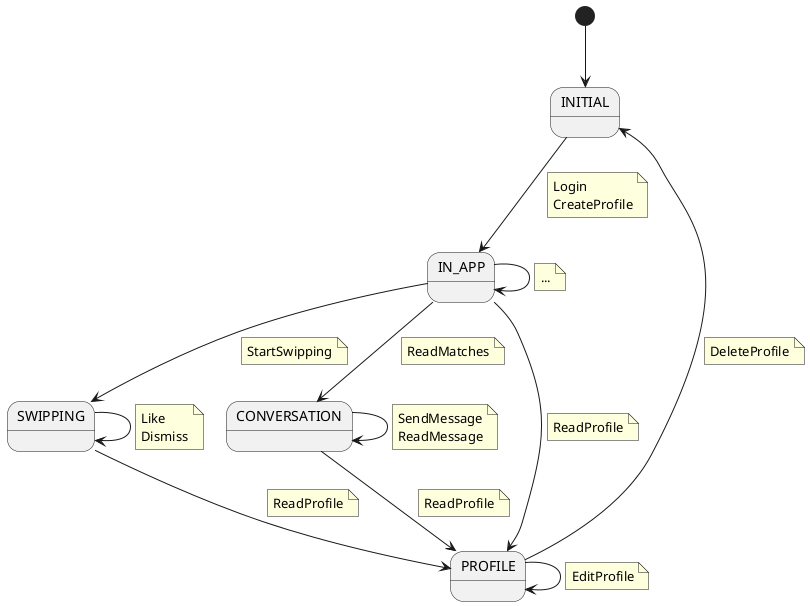 @startuml

state INITIAL
state SWIPPING
state CONVERSATION
state PROFILE

' Que estados faltan?
' Como nos movemos entre SWIPPING - CONVERSATION - PROFILE
' Back use case?

[*] --> INITIAL
INITIAL --> IN_APP
note on link
Login
CreateProfile
end note
IN_APP --> SWIPPING
note on link
StartSwipping
endnote
SWIPPING --> SWIPPING
note on link
Like
Dismiss
endnote
IN_APP --> IN_APP
note on link
...
end note
IN_APP --> CONVERSATION
note on link
ReadMatches
endnote
CONVERSATION --> CONVERSATION
note on link
SendMessage
ReadMessage
end note
IN_APP --> PROFILE
note on link
ReadProfile
end note
PROFILE --> PROFILE
note on link
EditProfile
end note
PROFILE --> INITIAL
note on link
DeleteProfile
end note

CONVERSATION --> PROFILE
note on link
ReadProfile
end note
SWIPPING --> PROFILE
note on link
ReadProfile
end note


@enduml